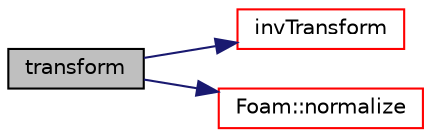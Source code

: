 digraph "transform"
{
  bgcolor="transparent";
  edge [fontname="Helvetica",fontsize="10",labelfontname="Helvetica",labelfontsize="10"];
  node [fontname="Helvetica",fontsize="10",shape=record];
  rankdir="LR";
  Node387 [label="transform",height=0.2,width=0.4,color="black", fillcolor="grey75", style="filled", fontcolor="black"];
  Node387 -> Node388 [color="midnightblue",fontsize="10",style="solid",fontname="Helvetica"];
  Node388 [label="invTransform",height=0.2,width=0.4,color="red",URL="$a29337.html#aee0060723827f8272f2f50aaaf57c1eb",tooltip="Rotate the given vector anti-clockwise. "];
  Node387 -> Node393 [color="midnightblue",fontsize="10",style="solid",fontname="Helvetica"];
  Node393 [label="Foam::normalize",height=0.2,width=0.4,color="red",URL="$a21851.html#a9d8b0222f6097fc2249f01ec8b333b7e",tooltip="Return the normalized (unit) quaternion of the given quaternion. "];
}
